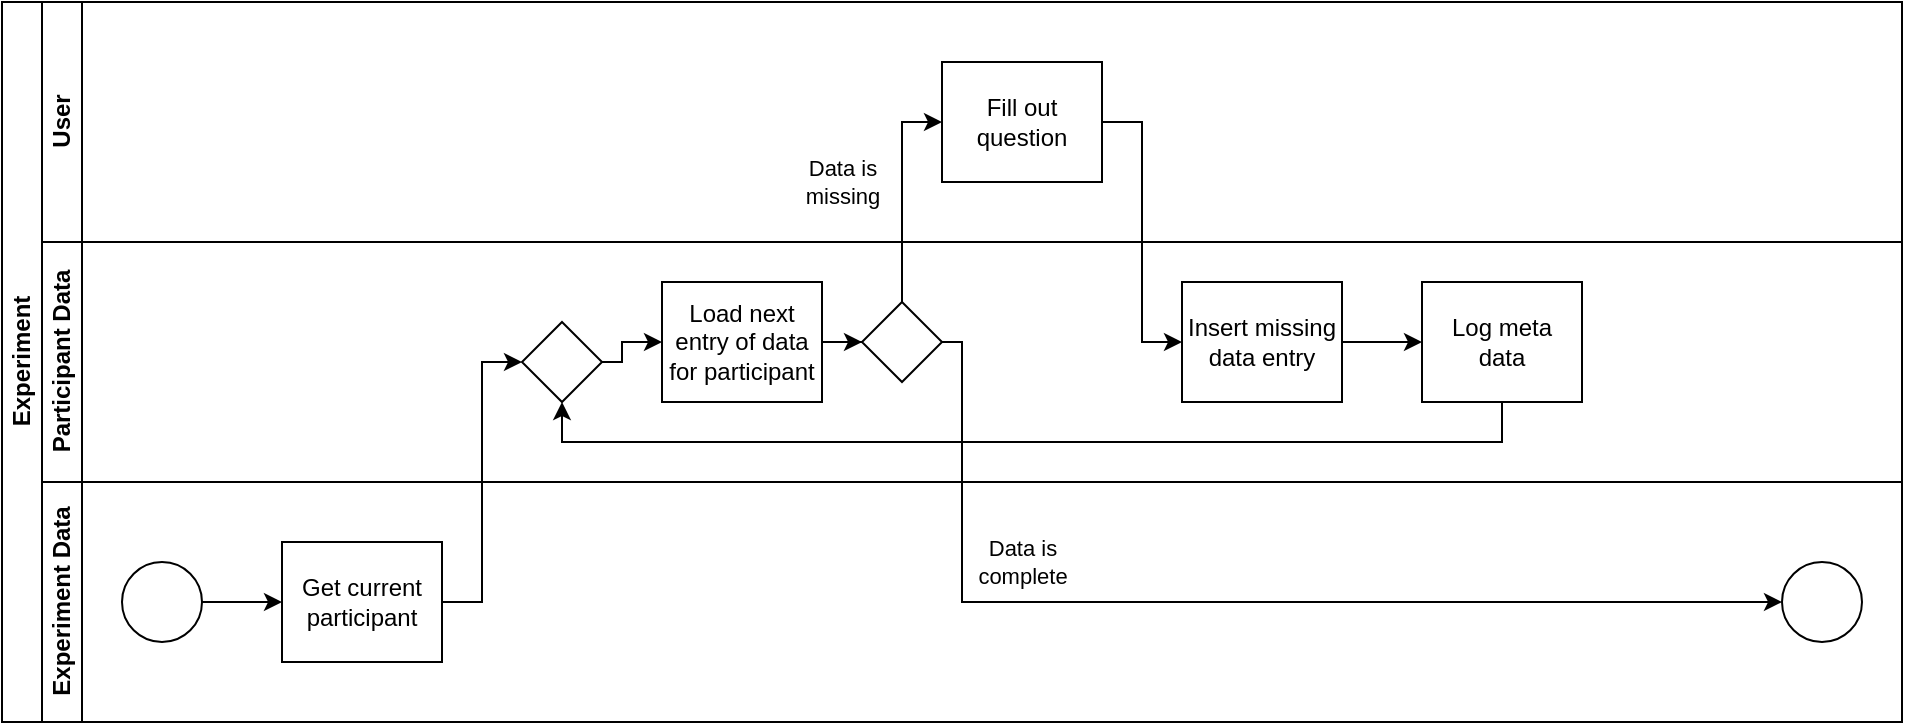 <mxfile version="21.6.5" type="device">
  <diagram id="prtHgNgQTEPvFCAcTncT" name="Page-1">
    <mxGraphModel dx="1421" dy="824" grid="1" gridSize="10" guides="1" tooltips="1" connect="1" arrows="1" fold="1" page="1" pageScale="1" pageWidth="950" pageHeight="360" math="0" shadow="0">
      <root>
        <mxCell id="0" />
        <mxCell id="1" parent="0" />
        <mxCell id="dNxyNK7c78bLwvsdeMH5-19" value="&lt;font style=&quot;font-size: 12px;&quot;&gt;Experiment&lt;/font&gt;" style="swimlane;html=1;childLayout=stackLayout;resizeParent=1;resizeParentMax=0;horizontal=0;startSize=20;horizontalStack=0;" parent="1" vertex="1">
          <mxGeometry width="950" height="360" as="geometry" />
        </mxCell>
        <mxCell id="dNxyNK7c78bLwvsdeMH5-20" value="&lt;font style=&quot;font-size: 12px;&quot;&gt;User&lt;/font&gt;" style="swimlane;html=1;startSize=20;horizontal=0;" parent="dNxyNK7c78bLwvsdeMH5-19" vertex="1">
          <mxGeometry x="20" width="930" height="120" as="geometry" />
        </mxCell>
        <mxCell id="cQkvVUBx1q2ZzkjupObi-7" value="Fill out question" style="rounded=0;whiteSpace=wrap;html=1;fontFamily=Helvetica;fontSize=12;fontColor=#000000;align=center;" parent="dNxyNK7c78bLwvsdeMH5-20" vertex="1">
          <mxGeometry x="450" y="30" width="80" height="60" as="geometry" />
        </mxCell>
        <mxCell id="cQkvVUBx1q2ZzkjupObi-8" style="edgeStyle=orthogonalEdgeStyle;rounded=0;orthogonalLoop=1;jettySize=auto;html=1;entryX=0;entryY=0.5;entryDx=0;entryDy=0;" parent="dNxyNK7c78bLwvsdeMH5-19" source="cQkvVUBx1q2ZzkjupObi-4" target="cQkvVUBx1q2ZzkjupObi-7" edge="1">
          <mxGeometry relative="1" as="geometry" />
        </mxCell>
        <mxCell id="cQkvVUBx1q2ZzkjupObi-17" value="Data is &lt;br&gt;missing" style="edgeLabel;html=1;align=center;verticalAlign=middle;resizable=0;points=[];" parent="cQkvVUBx1q2ZzkjupObi-8" vertex="1" connectable="0">
          <mxGeometry x="0.073" y="-2" relative="1" as="geometry">
            <mxPoint x="-32" y="-1" as="offset" />
          </mxGeometry>
        </mxCell>
        <mxCell id="cQkvVUBx1q2ZzkjupObi-12" style="edgeStyle=orthogonalEdgeStyle;rounded=0;orthogonalLoop=1;jettySize=auto;html=1;entryX=0;entryY=0.5;entryDx=0;entryDy=0;" parent="dNxyNK7c78bLwvsdeMH5-19" source="cQkvVUBx1q2ZzkjupObi-7" target="-OYIOIsK0mqKdMVCBcEr-1" edge="1">
          <mxGeometry relative="1" as="geometry" />
        </mxCell>
        <mxCell id="dNxyNK7c78bLwvsdeMH5-21" value="&lt;font style=&quot;font-size: 12px;&quot;&gt;Participant Data&lt;/font&gt;" style="swimlane;html=1;startSize=20;horizontal=0;" parent="dNxyNK7c78bLwvsdeMH5-19" vertex="1">
          <mxGeometry x="20" y="120" width="930" height="120" as="geometry" />
        </mxCell>
        <mxCell id="cQkvVUBx1q2ZzkjupObi-9" style="edgeStyle=orthogonalEdgeStyle;rounded=0;orthogonalLoop=1;jettySize=auto;html=1;entryX=0;entryY=0.5;entryDx=0;entryDy=0;" parent="dNxyNK7c78bLwvsdeMH5-21" source="WSmSX_3TVf46EgoOAQ_6-18" target="cQkvVUBx1q2ZzkjupObi-4" edge="1">
          <mxGeometry relative="1" as="geometry" />
        </mxCell>
        <mxCell id="WSmSX_3TVf46EgoOAQ_6-18" value="Load next entry of data for participant" style="rounded=0;whiteSpace=wrap;html=1;fontFamily=Helvetica;fontSize=12;fontColor=#000000;align=center;" parent="dNxyNK7c78bLwvsdeMH5-21" vertex="1">
          <mxGeometry x="310" y="20" width="80" height="60" as="geometry" />
        </mxCell>
        <mxCell id="WSmSX_3TVf46EgoOAQ_6-23" style="edgeStyle=orthogonalEdgeStyle;rounded=0;orthogonalLoop=1;jettySize=auto;html=1;entryX=0;entryY=0.5;entryDx=0;entryDy=0;" parent="dNxyNK7c78bLwvsdeMH5-21" source="WSmSX_3TVf46EgoOAQ_6-20" target="WSmSX_3TVf46EgoOAQ_6-18" edge="1">
          <mxGeometry relative="1" as="geometry">
            <Array as="points">
              <mxPoint x="290" y="60" />
              <mxPoint x="290" y="50" />
            </Array>
          </mxGeometry>
        </mxCell>
        <mxCell id="WSmSX_3TVf46EgoOAQ_6-20" value="" style="rhombus;whiteSpace=wrap;html=1;fontFamily=Helvetica;fontSize=12;fontColor=#000000;align=center;" parent="dNxyNK7c78bLwvsdeMH5-21" vertex="1">
          <mxGeometry x="240" y="40" width="40" height="40" as="geometry" />
        </mxCell>
        <mxCell id="cQkvVUBx1q2ZzkjupObi-4" value="" style="rhombus;whiteSpace=wrap;html=1;fontFamily=Helvetica;fontSize=12;fontColor=#000000;align=center;" parent="dNxyNK7c78bLwvsdeMH5-21" vertex="1">
          <mxGeometry x="410" y="30" width="40" height="40" as="geometry" />
        </mxCell>
        <mxCell id="cQkvVUBx1q2ZzkjupObi-21" style="edgeStyle=orthogonalEdgeStyle;rounded=0;orthogonalLoop=1;jettySize=auto;html=1;entryX=0.5;entryY=1;entryDx=0;entryDy=0;" parent="dNxyNK7c78bLwvsdeMH5-21" source="cQkvVUBx1q2ZzkjupObi-11" target="WSmSX_3TVf46EgoOAQ_6-20" edge="1">
          <mxGeometry relative="1" as="geometry">
            <Array as="points">
              <mxPoint x="730" y="100" />
              <mxPoint x="260" y="100" />
            </Array>
          </mxGeometry>
        </mxCell>
        <mxCell id="cQkvVUBx1q2ZzkjupObi-11" value="Log meta &lt;br&gt;data" style="rounded=0;whiteSpace=wrap;html=1;fontFamily=Helvetica;fontSize=12;fontColor=#000000;align=center;" parent="dNxyNK7c78bLwvsdeMH5-21" vertex="1">
          <mxGeometry x="690" y="20" width="80" height="60" as="geometry" />
        </mxCell>
        <mxCell id="-OYIOIsK0mqKdMVCBcEr-3" style="edgeStyle=orthogonalEdgeStyle;rounded=0;orthogonalLoop=1;jettySize=auto;html=1;entryX=0;entryY=0.5;entryDx=0;entryDy=0;" parent="dNxyNK7c78bLwvsdeMH5-21" source="-OYIOIsK0mqKdMVCBcEr-1" target="cQkvVUBx1q2ZzkjupObi-11" edge="1">
          <mxGeometry relative="1" as="geometry" />
        </mxCell>
        <mxCell id="-OYIOIsK0mqKdMVCBcEr-1" value="Insert missing data entry" style="rounded=0;whiteSpace=wrap;html=1;fontFamily=Helvetica;fontSize=12;fontColor=#000000;align=center;" parent="dNxyNK7c78bLwvsdeMH5-21" vertex="1">
          <mxGeometry x="570" y="20" width="80" height="60" as="geometry" />
        </mxCell>
        <mxCell id="cQkvVUBx1q2ZzkjupObi-5" style="edgeStyle=orthogonalEdgeStyle;rounded=0;orthogonalLoop=1;jettySize=auto;html=1;entryX=0;entryY=0.5;entryDx=0;entryDy=0;" parent="dNxyNK7c78bLwvsdeMH5-19" source="cQkvVUBx1q2ZzkjupObi-4" target="dNxyNK7c78bLwvsdeMH5-32" edge="1">
          <mxGeometry relative="1" as="geometry">
            <Array as="points">
              <mxPoint x="480" y="170" />
              <mxPoint x="480" y="300" />
            </Array>
          </mxGeometry>
        </mxCell>
        <mxCell id="cQkvVUBx1q2ZzkjupObi-18" value="Data is &lt;br&gt;complete" style="edgeLabel;html=1;align=center;verticalAlign=middle;resizable=0;points=[];" parent="cQkvVUBx1q2ZzkjupObi-5" vertex="1" connectable="0">
          <mxGeometry x="-0.942" y="-3" relative="1" as="geometry">
            <mxPoint x="33" y="104" as="offset" />
          </mxGeometry>
        </mxCell>
        <mxCell id="dNxyNK7c78bLwvsdeMH5-22" value="&lt;font style=&quot;font-size: 12px;&quot;&gt;Experiment Data&lt;/font&gt;" style="swimlane;html=1;startSize=20;horizontal=0;" parent="dNxyNK7c78bLwvsdeMH5-19" vertex="1">
          <mxGeometry x="20" y="240" width="930" height="120" as="geometry" />
        </mxCell>
        <mxCell id="dNxyNK7c78bLwvsdeMH5-23" value="" style="ellipse;whiteSpace=wrap;html=1;labelBorderColor=default;labelBackgroundColor=default;" parent="dNxyNK7c78bLwvsdeMH5-22" vertex="1">
          <mxGeometry x="40" y="40" width="40" height="40" as="geometry" />
        </mxCell>
        <mxCell id="dNxyNK7c78bLwvsdeMH5-32" value="" style="ellipse;whiteSpace=wrap;html=1;" parent="dNxyNK7c78bLwvsdeMH5-22" vertex="1">
          <mxGeometry x="870" y="40" width="40" height="40" as="geometry" />
        </mxCell>
        <mxCell id="wv7F00qiYB_3C3wJPqJ1-1" value="Get current participant" style="rounded=0;whiteSpace=wrap;html=1;fontFamily=Helvetica;fontSize=12;fontColor=#000000;align=center;" parent="dNxyNK7c78bLwvsdeMH5-22" vertex="1">
          <mxGeometry x="120" y="30" width="80" height="60" as="geometry" />
        </mxCell>
        <mxCell id="Av8NWH1znAMz1kn5KAPe-3" style="edgeStyle=orthogonalEdgeStyle;rounded=0;orthogonalLoop=1;jettySize=auto;html=1;entryX=0;entryY=0.5;entryDx=0;entryDy=0;" parent="dNxyNK7c78bLwvsdeMH5-22" source="dNxyNK7c78bLwvsdeMH5-23" target="wv7F00qiYB_3C3wJPqJ1-1" edge="1">
          <mxGeometry relative="1" as="geometry" />
        </mxCell>
        <mxCell id="wv7F00qiYB_3C3wJPqJ1-2" style="edgeStyle=orthogonalEdgeStyle;rounded=0;orthogonalLoop=1;jettySize=auto;html=1;entryX=0;entryY=0.5;entryDx=0;entryDy=0;" parent="dNxyNK7c78bLwvsdeMH5-19" source="wv7F00qiYB_3C3wJPqJ1-1" target="WSmSX_3TVf46EgoOAQ_6-20" edge="1">
          <mxGeometry relative="1" as="geometry" />
        </mxCell>
      </root>
    </mxGraphModel>
  </diagram>
</mxfile>
